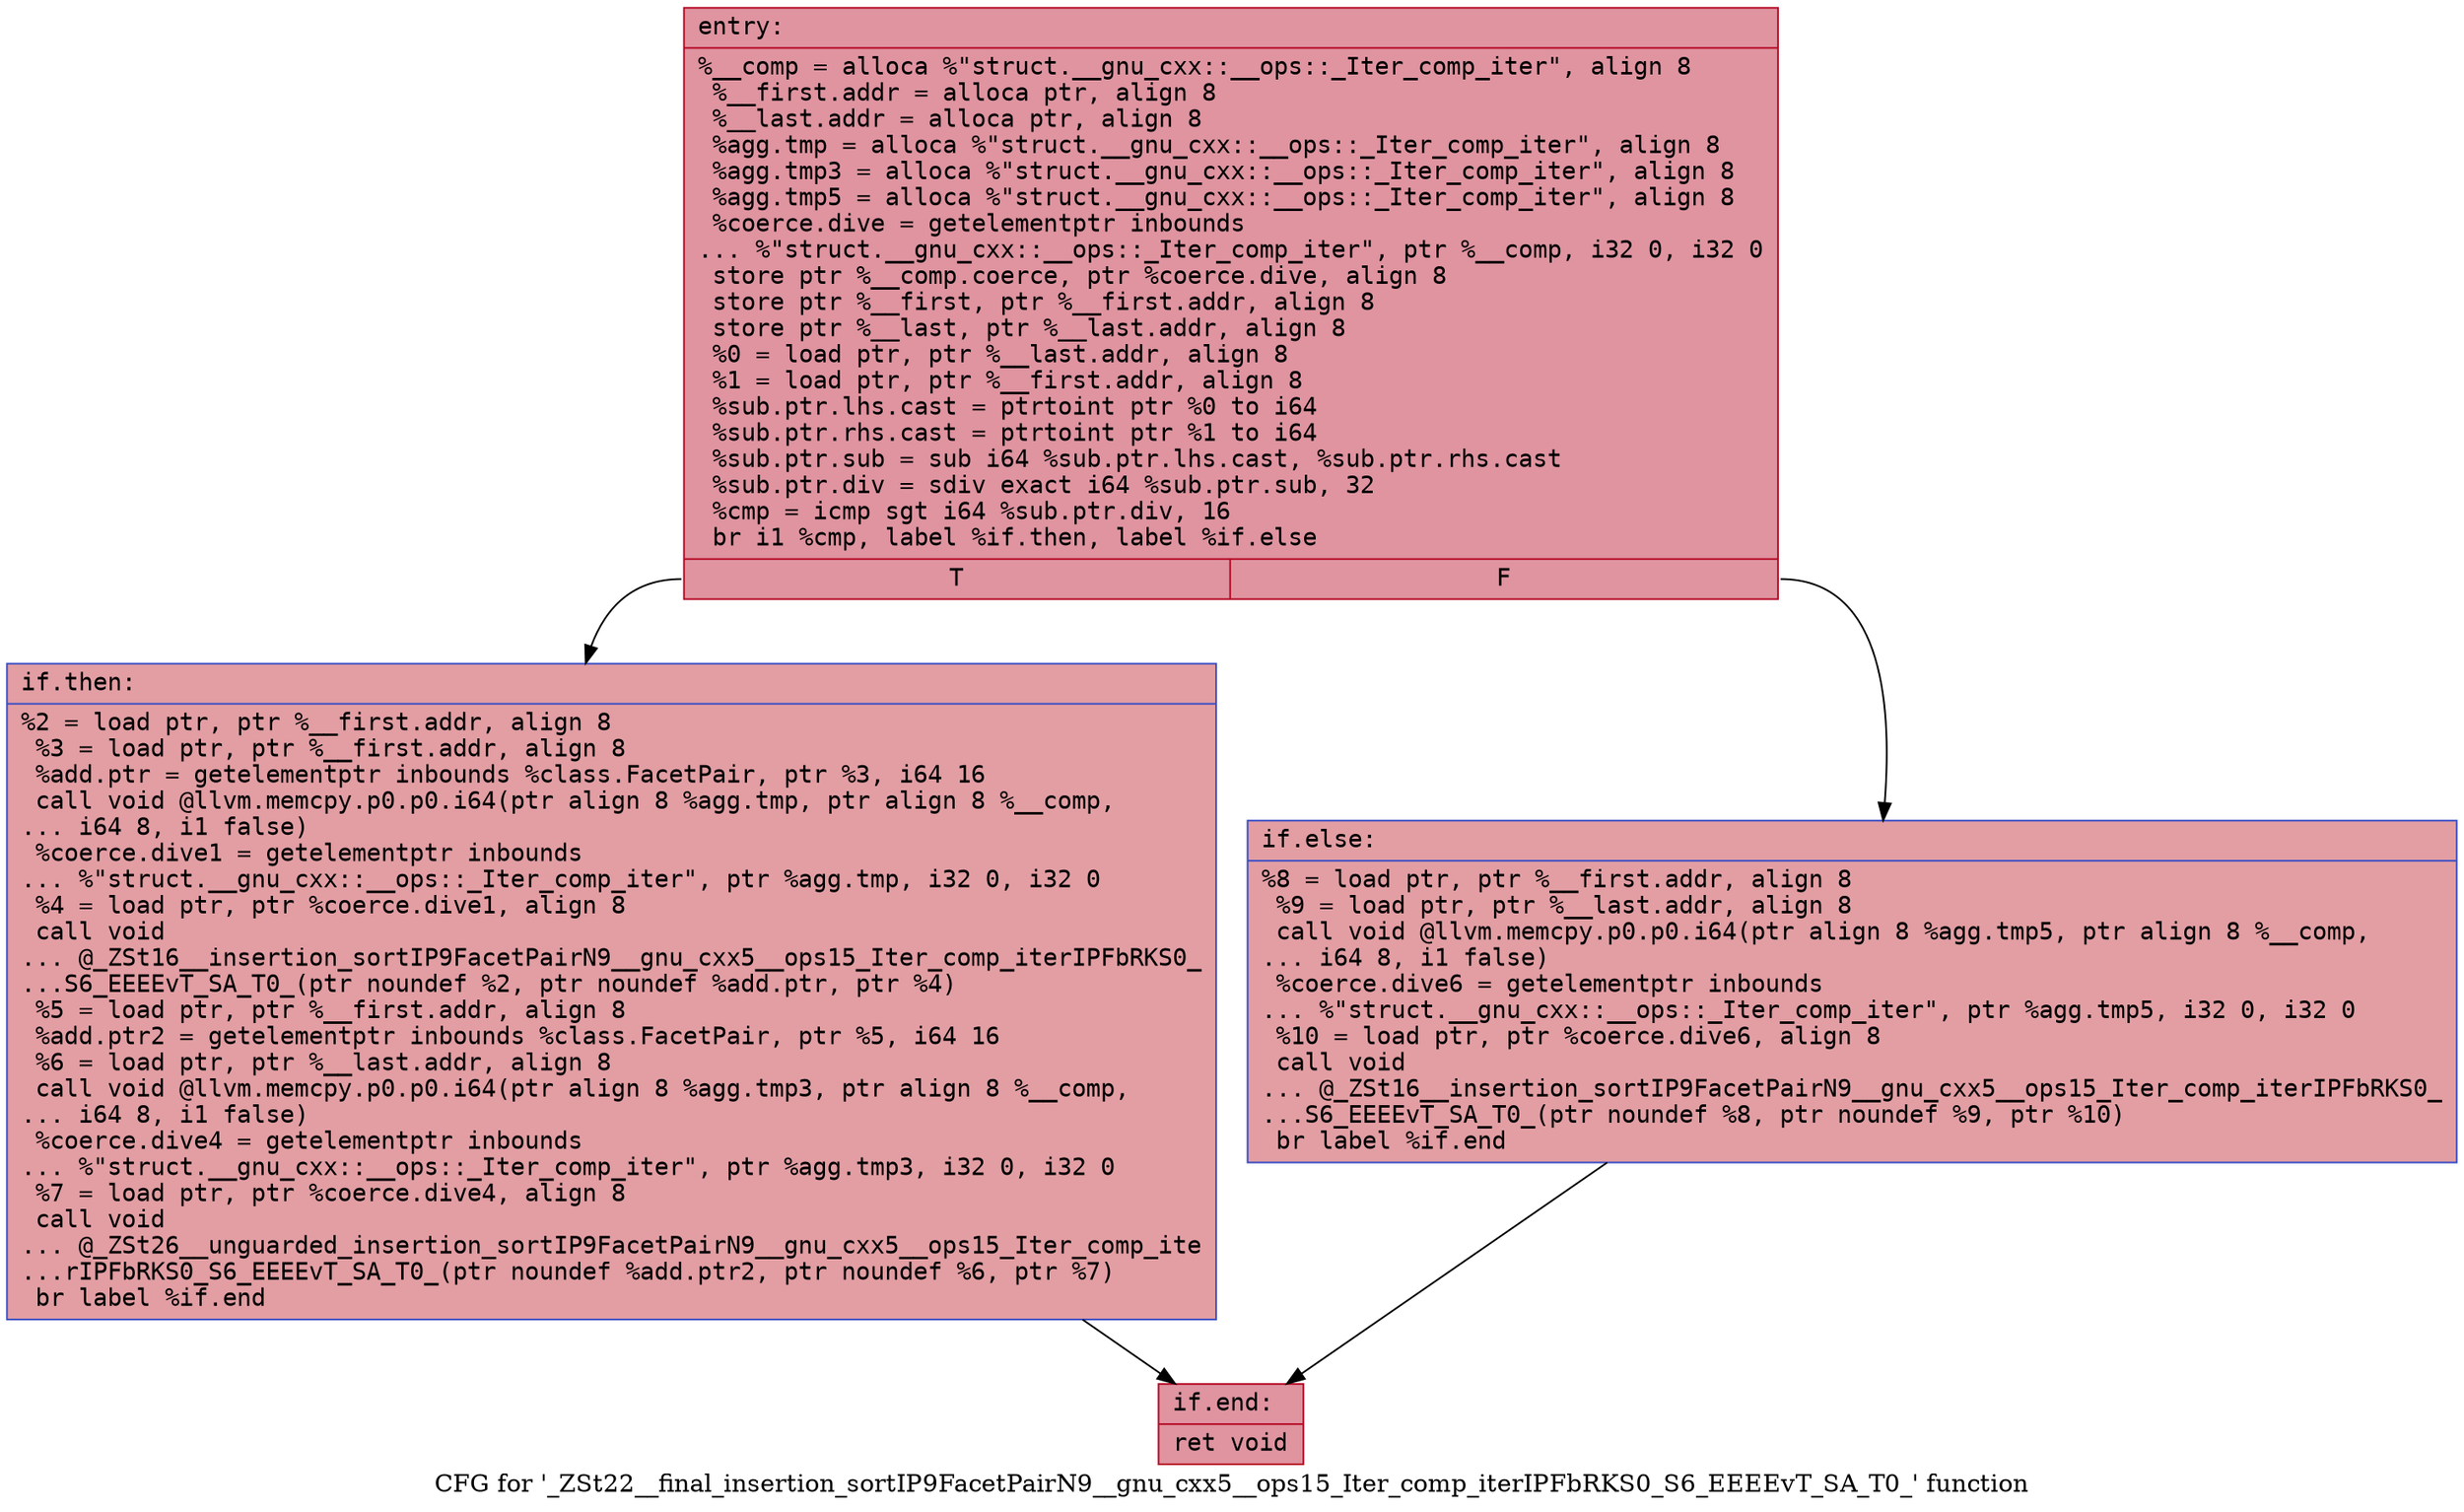 digraph "CFG for '_ZSt22__final_insertion_sortIP9FacetPairN9__gnu_cxx5__ops15_Iter_comp_iterIPFbRKS0_S6_EEEEvT_SA_T0_' function" {
	label="CFG for '_ZSt22__final_insertion_sortIP9FacetPairN9__gnu_cxx5__ops15_Iter_comp_iterIPFbRKS0_S6_EEEEvT_SA_T0_' function";

	Node0x5606e00f0e60 [shape=record,color="#b70d28ff", style=filled, fillcolor="#b70d2870" fontname="Courier",label="{entry:\l|  %__comp = alloca %\"struct.__gnu_cxx::__ops::_Iter_comp_iter\", align 8\l  %__first.addr = alloca ptr, align 8\l  %__last.addr = alloca ptr, align 8\l  %agg.tmp = alloca %\"struct.__gnu_cxx::__ops::_Iter_comp_iter\", align 8\l  %agg.tmp3 = alloca %\"struct.__gnu_cxx::__ops::_Iter_comp_iter\", align 8\l  %agg.tmp5 = alloca %\"struct.__gnu_cxx::__ops::_Iter_comp_iter\", align 8\l  %coerce.dive = getelementptr inbounds\l... %\"struct.__gnu_cxx::__ops::_Iter_comp_iter\", ptr %__comp, i32 0, i32 0\l  store ptr %__comp.coerce, ptr %coerce.dive, align 8\l  store ptr %__first, ptr %__first.addr, align 8\l  store ptr %__last, ptr %__last.addr, align 8\l  %0 = load ptr, ptr %__last.addr, align 8\l  %1 = load ptr, ptr %__first.addr, align 8\l  %sub.ptr.lhs.cast = ptrtoint ptr %0 to i64\l  %sub.ptr.rhs.cast = ptrtoint ptr %1 to i64\l  %sub.ptr.sub = sub i64 %sub.ptr.lhs.cast, %sub.ptr.rhs.cast\l  %sub.ptr.div = sdiv exact i64 %sub.ptr.sub, 32\l  %cmp = icmp sgt i64 %sub.ptr.div, 16\l  br i1 %cmp, label %if.then, label %if.else\l|{<s0>T|<s1>F}}"];
	Node0x5606e00f0e60:s0 -> Node0x5606e00f1a30[tooltip="entry -> if.then\nProbability 50.00%" ];
	Node0x5606e00f0e60:s1 -> Node0x5606e00f1aa0[tooltip="entry -> if.else\nProbability 50.00%" ];
	Node0x5606e00f1a30 [shape=record,color="#3d50c3ff", style=filled, fillcolor="#be242e70" fontname="Courier",label="{if.then:\l|  %2 = load ptr, ptr %__first.addr, align 8\l  %3 = load ptr, ptr %__first.addr, align 8\l  %add.ptr = getelementptr inbounds %class.FacetPair, ptr %3, i64 16\l  call void @llvm.memcpy.p0.p0.i64(ptr align 8 %agg.tmp, ptr align 8 %__comp,\l... i64 8, i1 false)\l  %coerce.dive1 = getelementptr inbounds\l... %\"struct.__gnu_cxx::__ops::_Iter_comp_iter\", ptr %agg.tmp, i32 0, i32 0\l  %4 = load ptr, ptr %coerce.dive1, align 8\l  call void\l... @_ZSt16__insertion_sortIP9FacetPairN9__gnu_cxx5__ops15_Iter_comp_iterIPFbRKS0_\l...S6_EEEEvT_SA_T0_(ptr noundef %2, ptr noundef %add.ptr, ptr %4)\l  %5 = load ptr, ptr %__first.addr, align 8\l  %add.ptr2 = getelementptr inbounds %class.FacetPair, ptr %5, i64 16\l  %6 = load ptr, ptr %__last.addr, align 8\l  call void @llvm.memcpy.p0.p0.i64(ptr align 8 %agg.tmp3, ptr align 8 %__comp,\l... i64 8, i1 false)\l  %coerce.dive4 = getelementptr inbounds\l... %\"struct.__gnu_cxx::__ops::_Iter_comp_iter\", ptr %agg.tmp3, i32 0, i32 0\l  %7 = load ptr, ptr %coerce.dive4, align 8\l  call void\l... @_ZSt26__unguarded_insertion_sortIP9FacetPairN9__gnu_cxx5__ops15_Iter_comp_ite\l...rIPFbRKS0_S6_EEEEvT_SA_T0_(ptr noundef %add.ptr2, ptr noundef %6, ptr %7)\l  br label %if.end\l}"];
	Node0x5606e00f1a30 -> Node0x5606e00f2870[tooltip="if.then -> if.end\nProbability 100.00%" ];
	Node0x5606e00f1aa0 [shape=record,color="#3d50c3ff", style=filled, fillcolor="#be242e70" fontname="Courier",label="{if.else:\l|  %8 = load ptr, ptr %__first.addr, align 8\l  %9 = load ptr, ptr %__last.addr, align 8\l  call void @llvm.memcpy.p0.p0.i64(ptr align 8 %agg.tmp5, ptr align 8 %__comp,\l... i64 8, i1 false)\l  %coerce.dive6 = getelementptr inbounds\l... %\"struct.__gnu_cxx::__ops::_Iter_comp_iter\", ptr %agg.tmp5, i32 0, i32 0\l  %10 = load ptr, ptr %coerce.dive6, align 8\l  call void\l... @_ZSt16__insertion_sortIP9FacetPairN9__gnu_cxx5__ops15_Iter_comp_iterIPFbRKS0_\l...S6_EEEEvT_SA_T0_(ptr noundef %8, ptr noundef %9, ptr %10)\l  br label %if.end\l}"];
	Node0x5606e00f1aa0 -> Node0x5606e00f2870[tooltip="if.else -> if.end\nProbability 100.00%" ];
	Node0x5606e00f2870 [shape=record,color="#b70d28ff", style=filled, fillcolor="#b70d2870" fontname="Courier",label="{if.end:\l|  ret void\l}"];
}
